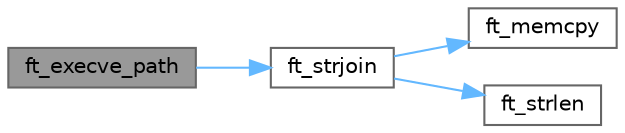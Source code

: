 digraph "ft_execve_path"
{
 // LATEX_PDF_SIZE
  bgcolor="transparent";
  edge [fontname=Helvetica,fontsize=10,labelfontname=Helvetica,labelfontsize=10];
  node [fontname=Helvetica,fontsize=10,shape=box,height=0.2,width=0.4];
  rankdir="LR";
  Node1 [id="Node000001",label="ft_execve_path",height=0.2,width=0.4,color="gray40", fillcolor="grey60", style="filled", fontcolor="black",tooltip="Execute command with relative path."];
  Node1 -> Node2 [id="edge1_Node000001_Node000002",color="steelblue1",style="solid",tooltip=" "];
  Node2 [id="Node000002",label="ft_strjoin",height=0.2,width=0.4,color="grey40", fillcolor="white", style="filled",URL="$ft__strjoin_8c.html#a91e6e3e428bcc9f2291b700e1829b82b",tooltip=" "];
  Node2 -> Node3 [id="edge2_Node000002_Node000003",color="steelblue1",style="solid",tooltip=" "];
  Node3 [id="Node000003",label="ft_memcpy",height=0.2,width=0.4,color="grey40", fillcolor="white", style="filled",URL="$ft__memcpy_8c.html#a41a6f05af30cf85ff63a08e383826322",tooltip=" "];
  Node2 -> Node4 [id="edge3_Node000002_Node000004",color="steelblue1",style="solid",tooltip=" "];
  Node4 [id="Node000004",label="ft_strlen",height=0.2,width=0.4,color="grey40", fillcolor="white", style="filled",URL="$ft__strlen_8c.html#abbb8c6c4ed85d892e7f1509f65f5768a",tooltip=" "];
}
